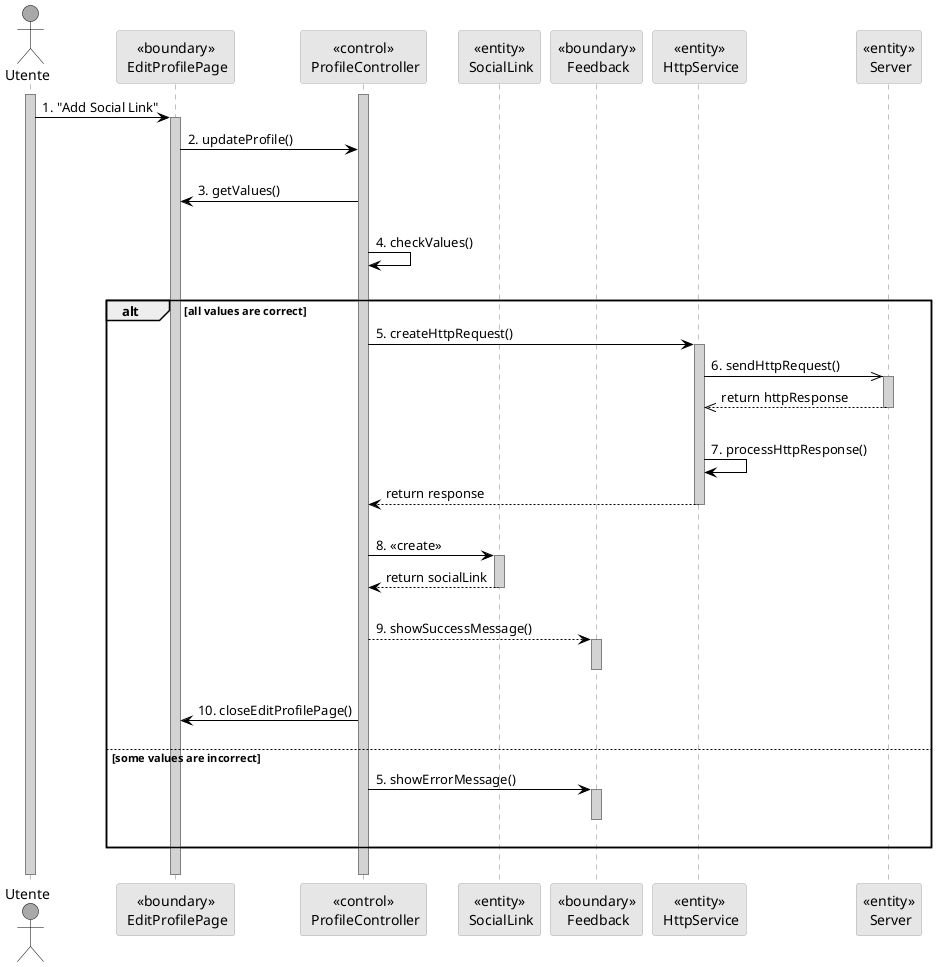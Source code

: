 @startuml
skinparam sequence {
  ActorBorderColor Black
  ActorBackgroundColor DarkGray

  ParticipantBackgroundColor #e6e6e6
  ParticipantBorderColor DarkGray

  BackgroundColor Red
  FontColor Black
  ArrowColor Black
  LifeLineBorderColor Gray
  LifeLineBackgroundColor LightGray
}

actor "Utente" as U
participant "<<boundary>>\n EditProfilePage" as EPP
participant "<<control>>\n ProfileController" as C
participant "<<entity>>\n SocialLink" as SL
participant "<<boundary>>\n Feedback" as F
participant "<<entity>>\n HttpService" as H
participant "<<entity>>\n Server" as DB

activate U
activate C
U -> EPP : 1. "Add Social Link"
activate EPP
EPP -> C : 2. updateProfile()
||20||
C -> EPP : 3. getValues()
||20||
C -> C : 4. checkValues()
||20||

alt all values are correct
    C -> H : 5. createHttpRequest()
    activate H
    H ->> DB : 6. sendHttpRequest()
    activate DB
    DB -->> H : return httpResponse
    deactivate DB
    ||20||

    H -> H : 7. processHttpResponse()
    H --> C : return response
    ||20||
    
    deactivate H
    C -> SL : 8. <<create>>
    activate SL
    SL --> C : return socialLink
    deactivate SL
    ||20||

    C --> F : 9. showSuccessMessage()
    activate F
    deactivate F
    ||20||

    C -> EPP : 10. closeEditProfilePage()
    ||20||

else some values are incorrect
    C -> F : 5. showErrorMessage()
    activate F
    deactivate F
    ||20||
    
end
||20||

deactivate EPP
deactivate C
deactivate U

@enduml